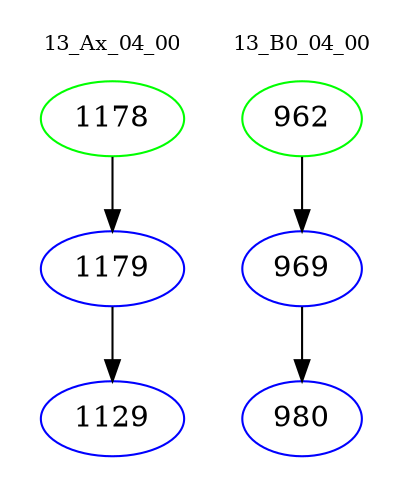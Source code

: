 digraph{
subgraph cluster_0 {
color = white
label = "13_Ax_04_00";
fontsize=10;
T0_1178 [label="1178", color="green"]
T0_1178 -> T0_1179 [color="black"]
T0_1179 [label="1179", color="blue"]
T0_1179 -> T0_1129 [color="black"]
T0_1129 [label="1129", color="blue"]
}
subgraph cluster_1 {
color = white
label = "13_B0_04_00";
fontsize=10;
T1_962 [label="962", color="green"]
T1_962 -> T1_969 [color="black"]
T1_969 [label="969", color="blue"]
T1_969 -> T1_980 [color="black"]
T1_980 [label="980", color="blue"]
}
}

